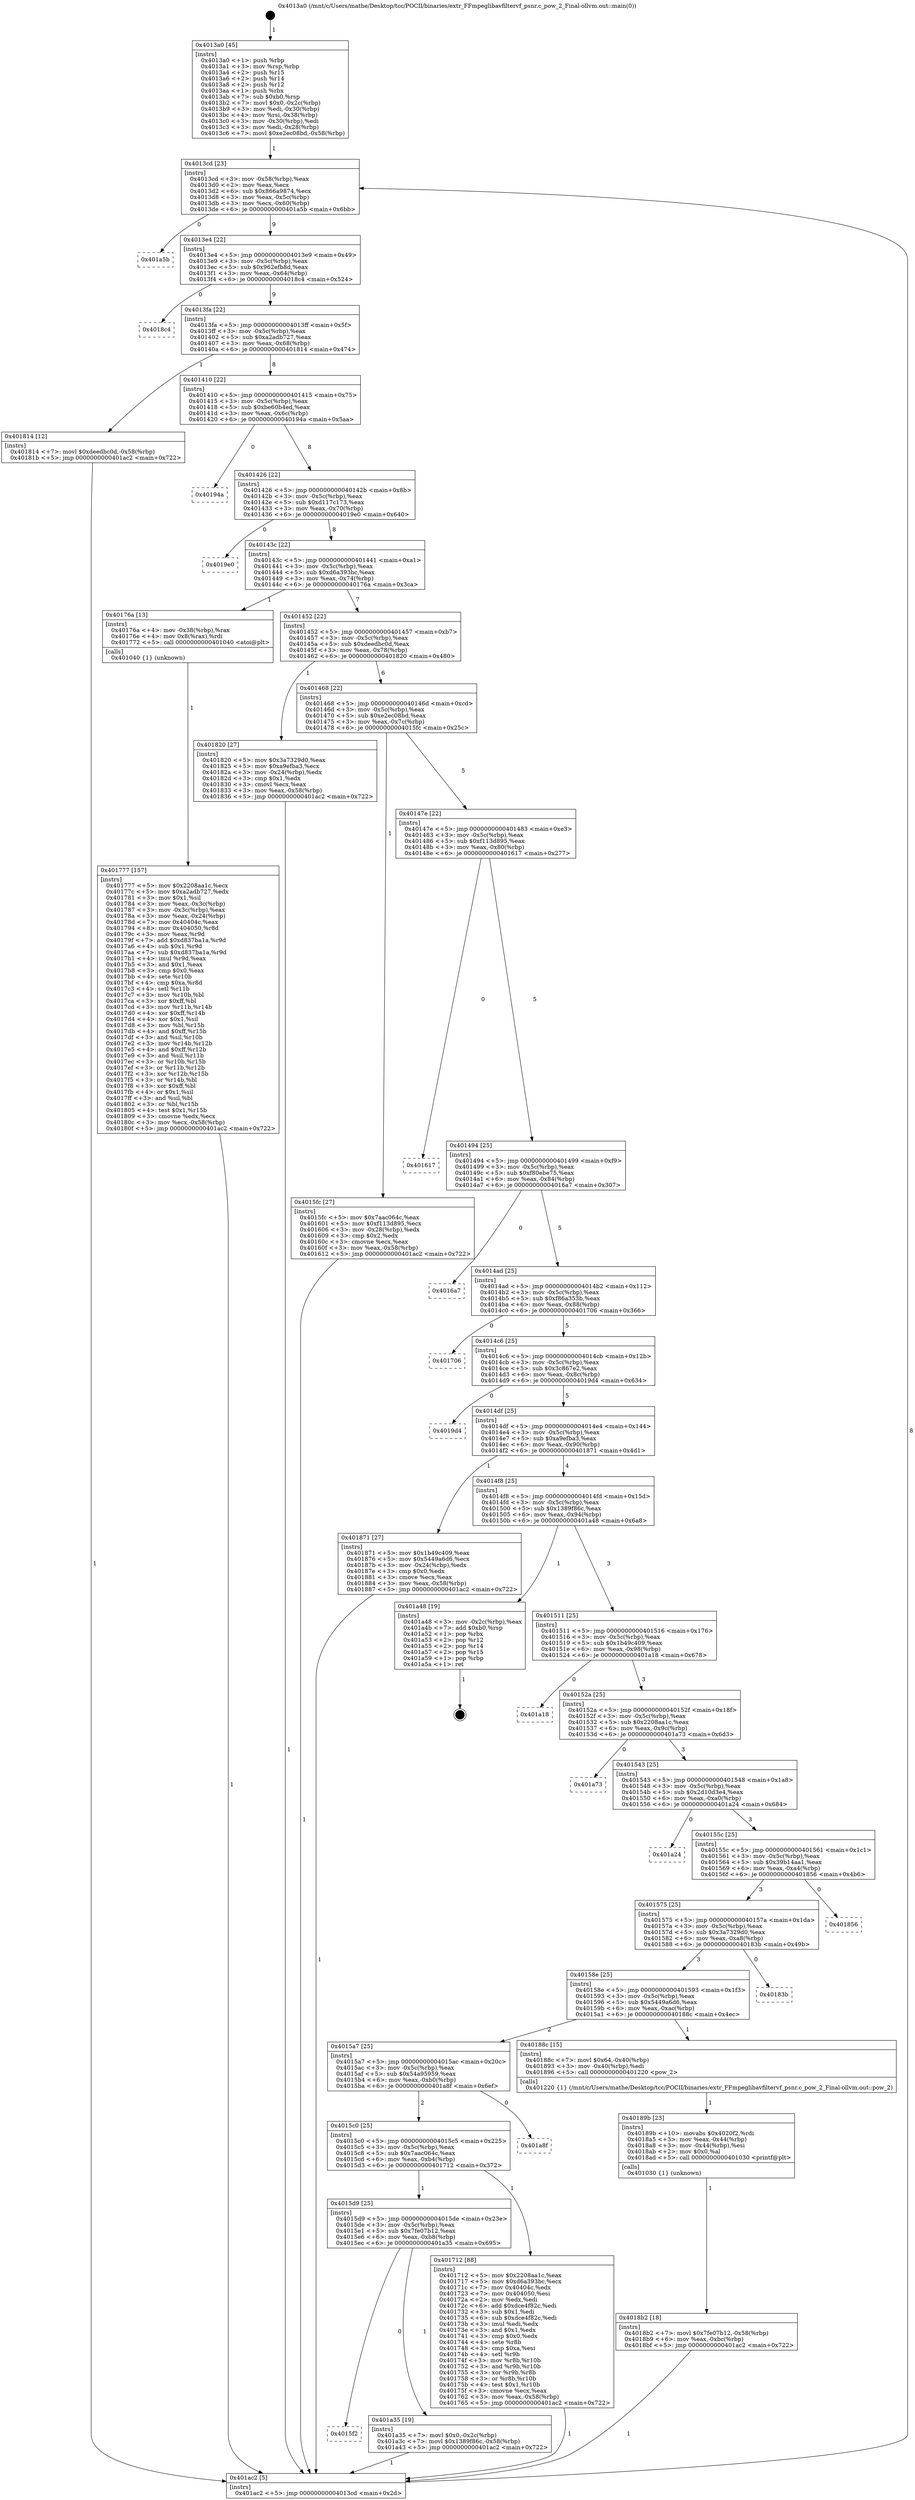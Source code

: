 digraph "0x4013a0" {
  label = "0x4013a0 (/mnt/c/Users/mathe/Desktop/tcc/POCII/binaries/extr_FFmpeglibavfiltervf_psnr.c_pow_2_Final-ollvm.out::main(0))"
  labelloc = "t"
  node[shape=record]

  Entry [label="",width=0.3,height=0.3,shape=circle,fillcolor=black,style=filled]
  "0x4013cd" [label="{
     0x4013cd [23]\l
     | [instrs]\l
     &nbsp;&nbsp;0x4013cd \<+3\>: mov -0x58(%rbp),%eax\l
     &nbsp;&nbsp;0x4013d0 \<+2\>: mov %eax,%ecx\l
     &nbsp;&nbsp;0x4013d2 \<+6\>: sub $0x866a9874,%ecx\l
     &nbsp;&nbsp;0x4013d8 \<+3\>: mov %eax,-0x5c(%rbp)\l
     &nbsp;&nbsp;0x4013db \<+3\>: mov %ecx,-0x60(%rbp)\l
     &nbsp;&nbsp;0x4013de \<+6\>: je 0000000000401a5b \<main+0x6bb\>\l
  }"]
  "0x401a5b" [label="{
     0x401a5b\l
  }", style=dashed]
  "0x4013e4" [label="{
     0x4013e4 [22]\l
     | [instrs]\l
     &nbsp;&nbsp;0x4013e4 \<+5\>: jmp 00000000004013e9 \<main+0x49\>\l
     &nbsp;&nbsp;0x4013e9 \<+3\>: mov -0x5c(%rbp),%eax\l
     &nbsp;&nbsp;0x4013ec \<+5\>: sub $0x962efb8d,%eax\l
     &nbsp;&nbsp;0x4013f1 \<+3\>: mov %eax,-0x64(%rbp)\l
     &nbsp;&nbsp;0x4013f4 \<+6\>: je 00000000004018c4 \<main+0x524\>\l
  }"]
  Exit [label="",width=0.3,height=0.3,shape=circle,fillcolor=black,style=filled,peripheries=2]
  "0x4018c4" [label="{
     0x4018c4\l
  }", style=dashed]
  "0x4013fa" [label="{
     0x4013fa [22]\l
     | [instrs]\l
     &nbsp;&nbsp;0x4013fa \<+5\>: jmp 00000000004013ff \<main+0x5f\>\l
     &nbsp;&nbsp;0x4013ff \<+3\>: mov -0x5c(%rbp),%eax\l
     &nbsp;&nbsp;0x401402 \<+5\>: sub $0xa2adb727,%eax\l
     &nbsp;&nbsp;0x401407 \<+3\>: mov %eax,-0x68(%rbp)\l
     &nbsp;&nbsp;0x40140a \<+6\>: je 0000000000401814 \<main+0x474\>\l
  }"]
  "0x4015f2" [label="{
     0x4015f2\l
  }", style=dashed]
  "0x401814" [label="{
     0x401814 [12]\l
     | [instrs]\l
     &nbsp;&nbsp;0x401814 \<+7\>: movl $0xdeedbc0d,-0x58(%rbp)\l
     &nbsp;&nbsp;0x40181b \<+5\>: jmp 0000000000401ac2 \<main+0x722\>\l
  }"]
  "0x401410" [label="{
     0x401410 [22]\l
     | [instrs]\l
     &nbsp;&nbsp;0x401410 \<+5\>: jmp 0000000000401415 \<main+0x75\>\l
     &nbsp;&nbsp;0x401415 \<+3\>: mov -0x5c(%rbp),%eax\l
     &nbsp;&nbsp;0x401418 \<+5\>: sub $0xbe60b4ed,%eax\l
     &nbsp;&nbsp;0x40141d \<+3\>: mov %eax,-0x6c(%rbp)\l
     &nbsp;&nbsp;0x401420 \<+6\>: je 000000000040194a \<main+0x5aa\>\l
  }"]
  "0x401a35" [label="{
     0x401a35 [19]\l
     | [instrs]\l
     &nbsp;&nbsp;0x401a35 \<+7\>: movl $0x0,-0x2c(%rbp)\l
     &nbsp;&nbsp;0x401a3c \<+7\>: movl $0x1389f86c,-0x58(%rbp)\l
     &nbsp;&nbsp;0x401a43 \<+5\>: jmp 0000000000401ac2 \<main+0x722\>\l
  }"]
  "0x40194a" [label="{
     0x40194a\l
  }", style=dashed]
  "0x401426" [label="{
     0x401426 [22]\l
     | [instrs]\l
     &nbsp;&nbsp;0x401426 \<+5\>: jmp 000000000040142b \<main+0x8b\>\l
     &nbsp;&nbsp;0x40142b \<+3\>: mov -0x5c(%rbp),%eax\l
     &nbsp;&nbsp;0x40142e \<+5\>: sub $0xd117c173,%eax\l
     &nbsp;&nbsp;0x401433 \<+3\>: mov %eax,-0x70(%rbp)\l
     &nbsp;&nbsp;0x401436 \<+6\>: je 00000000004019e0 \<main+0x640\>\l
  }"]
  "0x4018b2" [label="{
     0x4018b2 [18]\l
     | [instrs]\l
     &nbsp;&nbsp;0x4018b2 \<+7\>: movl $0x7fe07b12,-0x58(%rbp)\l
     &nbsp;&nbsp;0x4018b9 \<+6\>: mov %eax,-0xbc(%rbp)\l
     &nbsp;&nbsp;0x4018bf \<+5\>: jmp 0000000000401ac2 \<main+0x722\>\l
  }"]
  "0x4019e0" [label="{
     0x4019e0\l
  }", style=dashed]
  "0x40143c" [label="{
     0x40143c [22]\l
     | [instrs]\l
     &nbsp;&nbsp;0x40143c \<+5\>: jmp 0000000000401441 \<main+0xa1\>\l
     &nbsp;&nbsp;0x401441 \<+3\>: mov -0x5c(%rbp),%eax\l
     &nbsp;&nbsp;0x401444 \<+5\>: sub $0xd6a393bc,%eax\l
     &nbsp;&nbsp;0x401449 \<+3\>: mov %eax,-0x74(%rbp)\l
     &nbsp;&nbsp;0x40144c \<+6\>: je 000000000040176a \<main+0x3ca\>\l
  }"]
  "0x40189b" [label="{
     0x40189b [23]\l
     | [instrs]\l
     &nbsp;&nbsp;0x40189b \<+10\>: movabs $0x4020f2,%rdi\l
     &nbsp;&nbsp;0x4018a5 \<+3\>: mov %eax,-0x44(%rbp)\l
     &nbsp;&nbsp;0x4018a8 \<+3\>: mov -0x44(%rbp),%esi\l
     &nbsp;&nbsp;0x4018ab \<+2\>: mov $0x0,%al\l
     &nbsp;&nbsp;0x4018ad \<+5\>: call 0000000000401030 \<printf@plt\>\l
     | [calls]\l
     &nbsp;&nbsp;0x401030 \{1\} (unknown)\l
  }"]
  "0x40176a" [label="{
     0x40176a [13]\l
     | [instrs]\l
     &nbsp;&nbsp;0x40176a \<+4\>: mov -0x38(%rbp),%rax\l
     &nbsp;&nbsp;0x40176e \<+4\>: mov 0x8(%rax),%rdi\l
     &nbsp;&nbsp;0x401772 \<+5\>: call 0000000000401040 \<atoi@plt\>\l
     | [calls]\l
     &nbsp;&nbsp;0x401040 \{1\} (unknown)\l
  }"]
  "0x401452" [label="{
     0x401452 [22]\l
     | [instrs]\l
     &nbsp;&nbsp;0x401452 \<+5\>: jmp 0000000000401457 \<main+0xb7\>\l
     &nbsp;&nbsp;0x401457 \<+3\>: mov -0x5c(%rbp),%eax\l
     &nbsp;&nbsp;0x40145a \<+5\>: sub $0xdeedbc0d,%eax\l
     &nbsp;&nbsp;0x40145f \<+3\>: mov %eax,-0x78(%rbp)\l
     &nbsp;&nbsp;0x401462 \<+6\>: je 0000000000401820 \<main+0x480\>\l
  }"]
  "0x401777" [label="{
     0x401777 [157]\l
     | [instrs]\l
     &nbsp;&nbsp;0x401777 \<+5\>: mov $0x2208aa1c,%ecx\l
     &nbsp;&nbsp;0x40177c \<+5\>: mov $0xa2adb727,%edx\l
     &nbsp;&nbsp;0x401781 \<+3\>: mov $0x1,%sil\l
     &nbsp;&nbsp;0x401784 \<+3\>: mov %eax,-0x3c(%rbp)\l
     &nbsp;&nbsp;0x401787 \<+3\>: mov -0x3c(%rbp),%eax\l
     &nbsp;&nbsp;0x40178a \<+3\>: mov %eax,-0x24(%rbp)\l
     &nbsp;&nbsp;0x40178d \<+7\>: mov 0x40404c,%eax\l
     &nbsp;&nbsp;0x401794 \<+8\>: mov 0x404050,%r8d\l
     &nbsp;&nbsp;0x40179c \<+3\>: mov %eax,%r9d\l
     &nbsp;&nbsp;0x40179f \<+7\>: add $0xd837ba1a,%r9d\l
     &nbsp;&nbsp;0x4017a6 \<+4\>: sub $0x1,%r9d\l
     &nbsp;&nbsp;0x4017aa \<+7\>: sub $0xd837ba1a,%r9d\l
     &nbsp;&nbsp;0x4017b1 \<+4\>: imul %r9d,%eax\l
     &nbsp;&nbsp;0x4017b5 \<+3\>: and $0x1,%eax\l
     &nbsp;&nbsp;0x4017b8 \<+3\>: cmp $0x0,%eax\l
     &nbsp;&nbsp;0x4017bb \<+4\>: sete %r10b\l
     &nbsp;&nbsp;0x4017bf \<+4\>: cmp $0xa,%r8d\l
     &nbsp;&nbsp;0x4017c3 \<+4\>: setl %r11b\l
     &nbsp;&nbsp;0x4017c7 \<+3\>: mov %r10b,%bl\l
     &nbsp;&nbsp;0x4017ca \<+3\>: xor $0xff,%bl\l
     &nbsp;&nbsp;0x4017cd \<+3\>: mov %r11b,%r14b\l
     &nbsp;&nbsp;0x4017d0 \<+4\>: xor $0xff,%r14b\l
     &nbsp;&nbsp;0x4017d4 \<+4\>: xor $0x1,%sil\l
     &nbsp;&nbsp;0x4017d8 \<+3\>: mov %bl,%r15b\l
     &nbsp;&nbsp;0x4017db \<+4\>: and $0xff,%r15b\l
     &nbsp;&nbsp;0x4017df \<+3\>: and %sil,%r10b\l
     &nbsp;&nbsp;0x4017e2 \<+3\>: mov %r14b,%r12b\l
     &nbsp;&nbsp;0x4017e5 \<+4\>: and $0xff,%r12b\l
     &nbsp;&nbsp;0x4017e9 \<+3\>: and %sil,%r11b\l
     &nbsp;&nbsp;0x4017ec \<+3\>: or %r10b,%r15b\l
     &nbsp;&nbsp;0x4017ef \<+3\>: or %r11b,%r12b\l
     &nbsp;&nbsp;0x4017f2 \<+3\>: xor %r12b,%r15b\l
     &nbsp;&nbsp;0x4017f5 \<+3\>: or %r14b,%bl\l
     &nbsp;&nbsp;0x4017f8 \<+3\>: xor $0xff,%bl\l
     &nbsp;&nbsp;0x4017fb \<+4\>: or $0x1,%sil\l
     &nbsp;&nbsp;0x4017ff \<+3\>: and %sil,%bl\l
     &nbsp;&nbsp;0x401802 \<+3\>: or %bl,%r15b\l
     &nbsp;&nbsp;0x401805 \<+4\>: test $0x1,%r15b\l
     &nbsp;&nbsp;0x401809 \<+3\>: cmovne %edx,%ecx\l
     &nbsp;&nbsp;0x40180c \<+3\>: mov %ecx,-0x58(%rbp)\l
     &nbsp;&nbsp;0x40180f \<+5\>: jmp 0000000000401ac2 \<main+0x722\>\l
  }"]
  "0x401820" [label="{
     0x401820 [27]\l
     | [instrs]\l
     &nbsp;&nbsp;0x401820 \<+5\>: mov $0x3a7329d0,%eax\l
     &nbsp;&nbsp;0x401825 \<+5\>: mov $0xa9efba3,%ecx\l
     &nbsp;&nbsp;0x40182a \<+3\>: mov -0x24(%rbp),%edx\l
     &nbsp;&nbsp;0x40182d \<+3\>: cmp $0x1,%edx\l
     &nbsp;&nbsp;0x401830 \<+3\>: cmovl %ecx,%eax\l
     &nbsp;&nbsp;0x401833 \<+3\>: mov %eax,-0x58(%rbp)\l
     &nbsp;&nbsp;0x401836 \<+5\>: jmp 0000000000401ac2 \<main+0x722\>\l
  }"]
  "0x401468" [label="{
     0x401468 [22]\l
     | [instrs]\l
     &nbsp;&nbsp;0x401468 \<+5\>: jmp 000000000040146d \<main+0xcd\>\l
     &nbsp;&nbsp;0x40146d \<+3\>: mov -0x5c(%rbp),%eax\l
     &nbsp;&nbsp;0x401470 \<+5\>: sub $0xe2ec08bd,%eax\l
     &nbsp;&nbsp;0x401475 \<+3\>: mov %eax,-0x7c(%rbp)\l
     &nbsp;&nbsp;0x401478 \<+6\>: je 00000000004015fc \<main+0x25c\>\l
  }"]
  "0x4015d9" [label="{
     0x4015d9 [25]\l
     | [instrs]\l
     &nbsp;&nbsp;0x4015d9 \<+5\>: jmp 00000000004015de \<main+0x23e\>\l
     &nbsp;&nbsp;0x4015de \<+3\>: mov -0x5c(%rbp),%eax\l
     &nbsp;&nbsp;0x4015e1 \<+5\>: sub $0x7fe07b12,%eax\l
     &nbsp;&nbsp;0x4015e6 \<+6\>: mov %eax,-0xb8(%rbp)\l
     &nbsp;&nbsp;0x4015ec \<+6\>: je 0000000000401a35 \<main+0x695\>\l
  }"]
  "0x4015fc" [label="{
     0x4015fc [27]\l
     | [instrs]\l
     &nbsp;&nbsp;0x4015fc \<+5\>: mov $0x7aac064c,%eax\l
     &nbsp;&nbsp;0x401601 \<+5\>: mov $0xf113d895,%ecx\l
     &nbsp;&nbsp;0x401606 \<+3\>: mov -0x28(%rbp),%edx\l
     &nbsp;&nbsp;0x401609 \<+3\>: cmp $0x2,%edx\l
     &nbsp;&nbsp;0x40160c \<+3\>: cmovne %ecx,%eax\l
     &nbsp;&nbsp;0x40160f \<+3\>: mov %eax,-0x58(%rbp)\l
     &nbsp;&nbsp;0x401612 \<+5\>: jmp 0000000000401ac2 \<main+0x722\>\l
  }"]
  "0x40147e" [label="{
     0x40147e [22]\l
     | [instrs]\l
     &nbsp;&nbsp;0x40147e \<+5\>: jmp 0000000000401483 \<main+0xe3\>\l
     &nbsp;&nbsp;0x401483 \<+3\>: mov -0x5c(%rbp),%eax\l
     &nbsp;&nbsp;0x401486 \<+5\>: sub $0xf113d895,%eax\l
     &nbsp;&nbsp;0x40148b \<+3\>: mov %eax,-0x80(%rbp)\l
     &nbsp;&nbsp;0x40148e \<+6\>: je 0000000000401617 \<main+0x277\>\l
  }"]
  "0x401ac2" [label="{
     0x401ac2 [5]\l
     | [instrs]\l
     &nbsp;&nbsp;0x401ac2 \<+5\>: jmp 00000000004013cd \<main+0x2d\>\l
  }"]
  "0x4013a0" [label="{
     0x4013a0 [45]\l
     | [instrs]\l
     &nbsp;&nbsp;0x4013a0 \<+1\>: push %rbp\l
     &nbsp;&nbsp;0x4013a1 \<+3\>: mov %rsp,%rbp\l
     &nbsp;&nbsp;0x4013a4 \<+2\>: push %r15\l
     &nbsp;&nbsp;0x4013a6 \<+2\>: push %r14\l
     &nbsp;&nbsp;0x4013a8 \<+2\>: push %r12\l
     &nbsp;&nbsp;0x4013aa \<+1\>: push %rbx\l
     &nbsp;&nbsp;0x4013ab \<+7\>: sub $0xb0,%rsp\l
     &nbsp;&nbsp;0x4013b2 \<+7\>: movl $0x0,-0x2c(%rbp)\l
     &nbsp;&nbsp;0x4013b9 \<+3\>: mov %edi,-0x30(%rbp)\l
     &nbsp;&nbsp;0x4013bc \<+4\>: mov %rsi,-0x38(%rbp)\l
     &nbsp;&nbsp;0x4013c0 \<+3\>: mov -0x30(%rbp),%edi\l
     &nbsp;&nbsp;0x4013c3 \<+3\>: mov %edi,-0x28(%rbp)\l
     &nbsp;&nbsp;0x4013c6 \<+7\>: movl $0xe2ec08bd,-0x58(%rbp)\l
  }"]
  "0x401712" [label="{
     0x401712 [88]\l
     | [instrs]\l
     &nbsp;&nbsp;0x401712 \<+5\>: mov $0x2208aa1c,%eax\l
     &nbsp;&nbsp;0x401717 \<+5\>: mov $0xd6a393bc,%ecx\l
     &nbsp;&nbsp;0x40171c \<+7\>: mov 0x40404c,%edx\l
     &nbsp;&nbsp;0x401723 \<+7\>: mov 0x404050,%esi\l
     &nbsp;&nbsp;0x40172a \<+2\>: mov %edx,%edi\l
     &nbsp;&nbsp;0x40172c \<+6\>: add $0xdce4f82c,%edi\l
     &nbsp;&nbsp;0x401732 \<+3\>: sub $0x1,%edi\l
     &nbsp;&nbsp;0x401735 \<+6\>: sub $0xdce4f82c,%edi\l
     &nbsp;&nbsp;0x40173b \<+3\>: imul %edi,%edx\l
     &nbsp;&nbsp;0x40173e \<+3\>: and $0x1,%edx\l
     &nbsp;&nbsp;0x401741 \<+3\>: cmp $0x0,%edx\l
     &nbsp;&nbsp;0x401744 \<+4\>: sete %r8b\l
     &nbsp;&nbsp;0x401748 \<+3\>: cmp $0xa,%esi\l
     &nbsp;&nbsp;0x40174b \<+4\>: setl %r9b\l
     &nbsp;&nbsp;0x40174f \<+3\>: mov %r8b,%r10b\l
     &nbsp;&nbsp;0x401752 \<+3\>: and %r9b,%r10b\l
     &nbsp;&nbsp;0x401755 \<+3\>: xor %r9b,%r8b\l
     &nbsp;&nbsp;0x401758 \<+3\>: or %r8b,%r10b\l
     &nbsp;&nbsp;0x40175b \<+4\>: test $0x1,%r10b\l
     &nbsp;&nbsp;0x40175f \<+3\>: cmovne %ecx,%eax\l
     &nbsp;&nbsp;0x401762 \<+3\>: mov %eax,-0x58(%rbp)\l
     &nbsp;&nbsp;0x401765 \<+5\>: jmp 0000000000401ac2 \<main+0x722\>\l
  }"]
  "0x401617" [label="{
     0x401617\l
  }", style=dashed]
  "0x401494" [label="{
     0x401494 [25]\l
     | [instrs]\l
     &nbsp;&nbsp;0x401494 \<+5\>: jmp 0000000000401499 \<main+0xf9\>\l
     &nbsp;&nbsp;0x401499 \<+3\>: mov -0x5c(%rbp),%eax\l
     &nbsp;&nbsp;0x40149c \<+5\>: sub $0xf80ebe75,%eax\l
     &nbsp;&nbsp;0x4014a1 \<+6\>: mov %eax,-0x84(%rbp)\l
     &nbsp;&nbsp;0x4014a7 \<+6\>: je 00000000004016a7 \<main+0x307\>\l
  }"]
  "0x4015c0" [label="{
     0x4015c0 [25]\l
     | [instrs]\l
     &nbsp;&nbsp;0x4015c0 \<+5\>: jmp 00000000004015c5 \<main+0x225\>\l
     &nbsp;&nbsp;0x4015c5 \<+3\>: mov -0x5c(%rbp),%eax\l
     &nbsp;&nbsp;0x4015c8 \<+5\>: sub $0x7aac064c,%eax\l
     &nbsp;&nbsp;0x4015cd \<+6\>: mov %eax,-0xb4(%rbp)\l
     &nbsp;&nbsp;0x4015d3 \<+6\>: je 0000000000401712 \<main+0x372\>\l
  }"]
  "0x4016a7" [label="{
     0x4016a7\l
  }", style=dashed]
  "0x4014ad" [label="{
     0x4014ad [25]\l
     | [instrs]\l
     &nbsp;&nbsp;0x4014ad \<+5\>: jmp 00000000004014b2 \<main+0x112\>\l
     &nbsp;&nbsp;0x4014b2 \<+3\>: mov -0x5c(%rbp),%eax\l
     &nbsp;&nbsp;0x4014b5 \<+5\>: sub $0xf86a353b,%eax\l
     &nbsp;&nbsp;0x4014ba \<+6\>: mov %eax,-0x88(%rbp)\l
     &nbsp;&nbsp;0x4014c0 \<+6\>: je 0000000000401706 \<main+0x366\>\l
  }"]
  "0x401a8f" [label="{
     0x401a8f\l
  }", style=dashed]
  "0x401706" [label="{
     0x401706\l
  }", style=dashed]
  "0x4014c6" [label="{
     0x4014c6 [25]\l
     | [instrs]\l
     &nbsp;&nbsp;0x4014c6 \<+5\>: jmp 00000000004014cb \<main+0x12b\>\l
     &nbsp;&nbsp;0x4014cb \<+3\>: mov -0x5c(%rbp),%eax\l
     &nbsp;&nbsp;0x4014ce \<+5\>: sub $0x3c867e2,%eax\l
     &nbsp;&nbsp;0x4014d3 \<+6\>: mov %eax,-0x8c(%rbp)\l
     &nbsp;&nbsp;0x4014d9 \<+6\>: je 00000000004019d4 \<main+0x634\>\l
  }"]
  "0x4015a7" [label="{
     0x4015a7 [25]\l
     | [instrs]\l
     &nbsp;&nbsp;0x4015a7 \<+5\>: jmp 00000000004015ac \<main+0x20c\>\l
     &nbsp;&nbsp;0x4015ac \<+3\>: mov -0x5c(%rbp),%eax\l
     &nbsp;&nbsp;0x4015af \<+5\>: sub $0x54a95959,%eax\l
     &nbsp;&nbsp;0x4015b4 \<+6\>: mov %eax,-0xb0(%rbp)\l
     &nbsp;&nbsp;0x4015ba \<+6\>: je 0000000000401a8f \<main+0x6ef\>\l
  }"]
  "0x4019d4" [label="{
     0x4019d4\l
  }", style=dashed]
  "0x4014df" [label="{
     0x4014df [25]\l
     | [instrs]\l
     &nbsp;&nbsp;0x4014df \<+5\>: jmp 00000000004014e4 \<main+0x144\>\l
     &nbsp;&nbsp;0x4014e4 \<+3\>: mov -0x5c(%rbp),%eax\l
     &nbsp;&nbsp;0x4014e7 \<+5\>: sub $0xa9efba3,%eax\l
     &nbsp;&nbsp;0x4014ec \<+6\>: mov %eax,-0x90(%rbp)\l
     &nbsp;&nbsp;0x4014f2 \<+6\>: je 0000000000401871 \<main+0x4d1\>\l
  }"]
  "0x40188c" [label="{
     0x40188c [15]\l
     | [instrs]\l
     &nbsp;&nbsp;0x40188c \<+7\>: movl $0x64,-0x40(%rbp)\l
     &nbsp;&nbsp;0x401893 \<+3\>: mov -0x40(%rbp),%edi\l
     &nbsp;&nbsp;0x401896 \<+5\>: call 0000000000401220 \<pow_2\>\l
     | [calls]\l
     &nbsp;&nbsp;0x401220 \{1\} (/mnt/c/Users/mathe/Desktop/tcc/POCII/binaries/extr_FFmpeglibavfiltervf_psnr.c_pow_2_Final-ollvm.out::pow_2)\l
  }"]
  "0x401871" [label="{
     0x401871 [27]\l
     | [instrs]\l
     &nbsp;&nbsp;0x401871 \<+5\>: mov $0x1b49c409,%eax\l
     &nbsp;&nbsp;0x401876 \<+5\>: mov $0x5449a6d6,%ecx\l
     &nbsp;&nbsp;0x40187b \<+3\>: mov -0x24(%rbp),%edx\l
     &nbsp;&nbsp;0x40187e \<+3\>: cmp $0x0,%edx\l
     &nbsp;&nbsp;0x401881 \<+3\>: cmove %ecx,%eax\l
     &nbsp;&nbsp;0x401884 \<+3\>: mov %eax,-0x58(%rbp)\l
     &nbsp;&nbsp;0x401887 \<+5\>: jmp 0000000000401ac2 \<main+0x722\>\l
  }"]
  "0x4014f8" [label="{
     0x4014f8 [25]\l
     | [instrs]\l
     &nbsp;&nbsp;0x4014f8 \<+5\>: jmp 00000000004014fd \<main+0x15d\>\l
     &nbsp;&nbsp;0x4014fd \<+3\>: mov -0x5c(%rbp),%eax\l
     &nbsp;&nbsp;0x401500 \<+5\>: sub $0x1389f86c,%eax\l
     &nbsp;&nbsp;0x401505 \<+6\>: mov %eax,-0x94(%rbp)\l
     &nbsp;&nbsp;0x40150b \<+6\>: je 0000000000401a48 \<main+0x6a8\>\l
  }"]
  "0x40158e" [label="{
     0x40158e [25]\l
     | [instrs]\l
     &nbsp;&nbsp;0x40158e \<+5\>: jmp 0000000000401593 \<main+0x1f3\>\l
     &nbsp;&nbsp;0x401593 \<+3\>: mov -0x5c(%rbp),%eax\l
     &nbsp;&nbsp;0x401596 \<+5\>: sub $0x5449a6d6,%eax\l
     &nbsp;&nbsp;0x40159b \<+6\>: mov %eax,-0xac(%rbp)\l
     &nbsp;&nbsp;0x4015a1 \<+6\>: je 000000000040188c \<main+0x4ec\>\l
  }"]
  "0x401a48" [label="{
     0x401a48 [19]\l
     | [instrs]\l
     &nbsp;&nbsp;0x401a48 \<+3\>: mov -0x2c(%rbp),%eax\l
     &nbsp;&nbsp;0x401a4b \<+7\>: add $0xb0,%rsp\l
     &nbsp;&nbsp;0x401a52 \<+1\>: pop %rbx\l
     &nbsp;&nbsp;0x401a53 \<+2\>: pop %r12\l
     &nbsp;&nbsp;0x401a55 \<+2\>: pop %r14\l
     &nbsp;&nbsp;0x401a57 \<+2\>: pop %r15\l
     &nbsp;&nbsp;0x401a59 \<+1\>: pop %rbp\l
     &nbsp;&nbsp;0x401a5a \<+1\>: ret\l
  }"]
  "0x401511" [label="{
     0x401511 [25]\l
     | [instrs]\l
     &nbsp;&nbsp;0x401511 \<+5\>: jmp 0000000000401516 \<main+0x176\>\l
     &nbsp;&nbsp;0x401516 \<+3\>: mov -0x5c(%rbp),%eax\l
     &nbsp;&nbsp;0x401519 \<+5\>: sub $0x1b49c409,%eax\l
     &nbsp;&nbsp;0x40151e \<+6\>: mov %eax,-0x98(%rbp)\l
     &nbsp;&nbsp;0x401524 \<+6\>: je 0000000000401a18 \<main+0x678\>\l
  }"]
  "0x40183b" [label="{
     0x40183b\l
  }", style=dashed]
  "0x401a18" [label="{
     0x401a18\l
  }", style=dashed]
  "0x40152a" [label="{
     0x40152a [25]\l
     | [instrs]\l
     &nbsp;&nbsp;0x40152a \<+5\>: jmp 000000000040152f \<main+0x18f\>\l
     &nbsp;&nbsp;0x40152f \<+3\>: mov -0x5c(%rbp),%eax\l
     &nbsp;&nbsp;0x401532 \<+5\>: sub $0x2208aa1c,%eax\l
     &nbsp;&nbsp;0x401537 \<+6\>: mov %eax,-0x9c(%rbp)\l
     &nbsp;&nbsp;0x40153d \<+6\>: je 0000000000401a73 \<main+0x6d3\>\l
  }"]
  "0x401575" [label="{
     0x401575 [25]\l
     | [instrs]\l
     &nbsp;&nbsp;0x401575 \<+5\>: jmp 000000000040157a \<main+0x1da\>\l
     &nbsp;&nbsp;0x40157a \<+3\>: mov -0x5c(%rbp),%eax\l
     &nbsp;&nbsp;0x40157d \<+5\>: sub $0x3a7329d0,%eax\l
     &nbsp;&nbsp;0x401582 \<+6\>: mov %eax,-0xa8(%rbp)\l
     &nbsp;&nbsp;0x401588 \<+6\>: je 000000000040183b \<main+0x49b\>\l
  }"]
  "0x401a73" [label="{
     0x401a73\l
  }", style=dashed]
  "0x401543" [label="{
     0x401543 [25]\l
     | [instrs]\l
     &nbsp;&nbsp;0x401543 \<+5\>: jmp 0000000000401548 \<main+0x1a8\>\l
     &nbsp;&nbsp;0x401548 \<+3\>: mov -0x5c(%rbp),%eax\l
     &nbsp;&nbsp;0x40154b \<+5\>: sub $0x2d10d3e4,%eax\l
     &nbsp;&nbsp;0x401550 \<+6\>: mov %eax,-0xa0(%rbp)\l
     &nbsp;&nbsp;0x401556 \<+6\>: je 0000000000401a24 \<main+0x684\>\l
  }"]
  "0x401856" [label="{
     0x401856\l
  }", style=dashed]
  "0x401a24" [label="{
     0x401a24\l
  }", style=dashed]
  "0x40155c" [label="{
     0x40155c [25]\l
     | [instrs]\l
     &nbsp;&nbsp;0x40155c \<+5\>: jmp 0000000000401561 \<main+0x1c1\>\l
     &nbsp;&nbsp;0x401561 \<+3\>: mov -0x5c(%rbp),%eax\l
     &nbsp;&nbsp;0x401564 \<+5\>: sub $0x39b14aa1,%eax\l
     &nbsp;&nbsp;0x401569 \<+6\>: mov %eax,-0xa4(%rbp)\l
     &nbsp;&nbsp;0x40156f \<+6\>: je 0000000000401856 \<main+0x4b6\>\l
  }"]
  Entry -> "0x4013a0" [label=" 1"]
  "0x4013cd" -> "0x401a5b" [label=" 0"]
  "0x4013cd" -> "0x4013e4" [label=" 9"]
  "0x401a48" -> Exit [label=" 1"]
  "0x4013e4" -> "0x4018c4" [label=" 0"]
  "0x4013e4" -> "0x4013fa" [label=" 9"]
  "0x401a35" -> "0x401ac2" [label=" 1"]
  "0x4013fa" -> "0x401814" [label=" 1"]
  "0x4013fa" -> "0x401410" [label=" 8"]
  "0x4015d9" -> "0x4015f2" [label=" 0"]
  "0x401410" -> "0x40194a" [label=" 0"]
  "0x401410" -> "0x401426" [label=" 8"]
  "0x4015d9" -> "0x401a35" [label=" 1"]
  "0x401426" -> "0x4019e0" [label=" 0"]
  "0x401426" -> "0x40143c" [label=" 8"]
  "0x4018b2" -> "0x401ac2" [label=" 1"]
  "0x40143c" -> "0x40176a" [label=" 1"]
  "0x40143c" -> "0x401452" [label=" 7"]
  "0x40189b" -> "0x4018b2" [label=" 1"]
  "0x401452" -> "0x401820" [label=" 1"]
  "0x401452" -> "0x401468" [label=" 6"]
  "0x40188c" -> "0x40189b" [label=" 1"]
  "0x401468" -> "0x4015fc" [label=" 1"]
  "0x401468" -> "0x40147e" [label=" 5"]
  "0x4015fc" -> "0x401ac2" [label=" 1"]
  "0x4013a0" -> "0x4013cd" [label=" 1"]
  "0x401ac2" -> "0x4013cd" [label=" 8"]
  "0x401871" -> "0x401ac2" [label=" 1"]
  "0x40147e" -> "0x401617" [label=" 0"]
  "0x40147e" -> "0x401494" [label=" 5"]
  "0x401820" -> "0x401ac2" [label=" 1"]
  "0x401494" -> "0x4016a7" [label=" 0"]
  "0x401494" -> "0x4014ad" [label=" 5"]
  "0x401777" -> "0x401ac2" [label=" 1"]
  "0x4014ad" -> "0x401706" [label=" 0"]
  "0x4014ad" -> "0x4014c6" [label=" 5"]
  "0x40176a" -> "0x401777" [label=" 1"]
  "0x4014c6" -> "0x4019d4" [label=" 0"]
  "0x4014c6" -> "0x4014df" [label=" 5"]
  "0x4015c0" -> "0x4015d9" [label=" 1"]
  "0x4014df" -> "0x401871" [label=" 1"]
  "0x4014df" -> "0x4014f8" [label=" 4"]
  "0x4015c0" -> "0x401712" [label=" 1"]
  "0x4014f8" -> "0x401a48" [label=" 1"]
  "0x4014f8" -> "0x401511" [label=" 3"]
  "0x4015a7" -> "0x4015c0" [label=" 2"]
  "0x401511" -> "0x401a18" [label=" 0"]
  "0x401511" -> "0x40152a" [label=" 3"]
  "0x4015a7" -> "0x401a8f" [label=" 0"]
  "0x40152a" -> "0x401a73" [label=" 0"]
  "0x40152a" -> "0x401543" [label=" 3"]
  "0x40158e" -> "0x4015a7" [label=" 2"]
  "0x401543" -> "0x401a24" [label=" 0"]
  "0x401543" -> "0x40155c" [label=" 3"]
  "0x40158e" -> "0x40188c" [label=" 1"]
  "0x40155c" -> "0x401856" [label=" 0"]
  "0x40155c" -> "0x401575" [label=" 3"]
  "0x401712" -> "0x401ac2" [label=" 1"]
  "0x401575" -> "0x40183b" [label=" 0"]
  "0x401575" -> "0x40158e" [label=" 3"]
  "0x401814" -> "0x401ac2" [label=" 1"]
}
